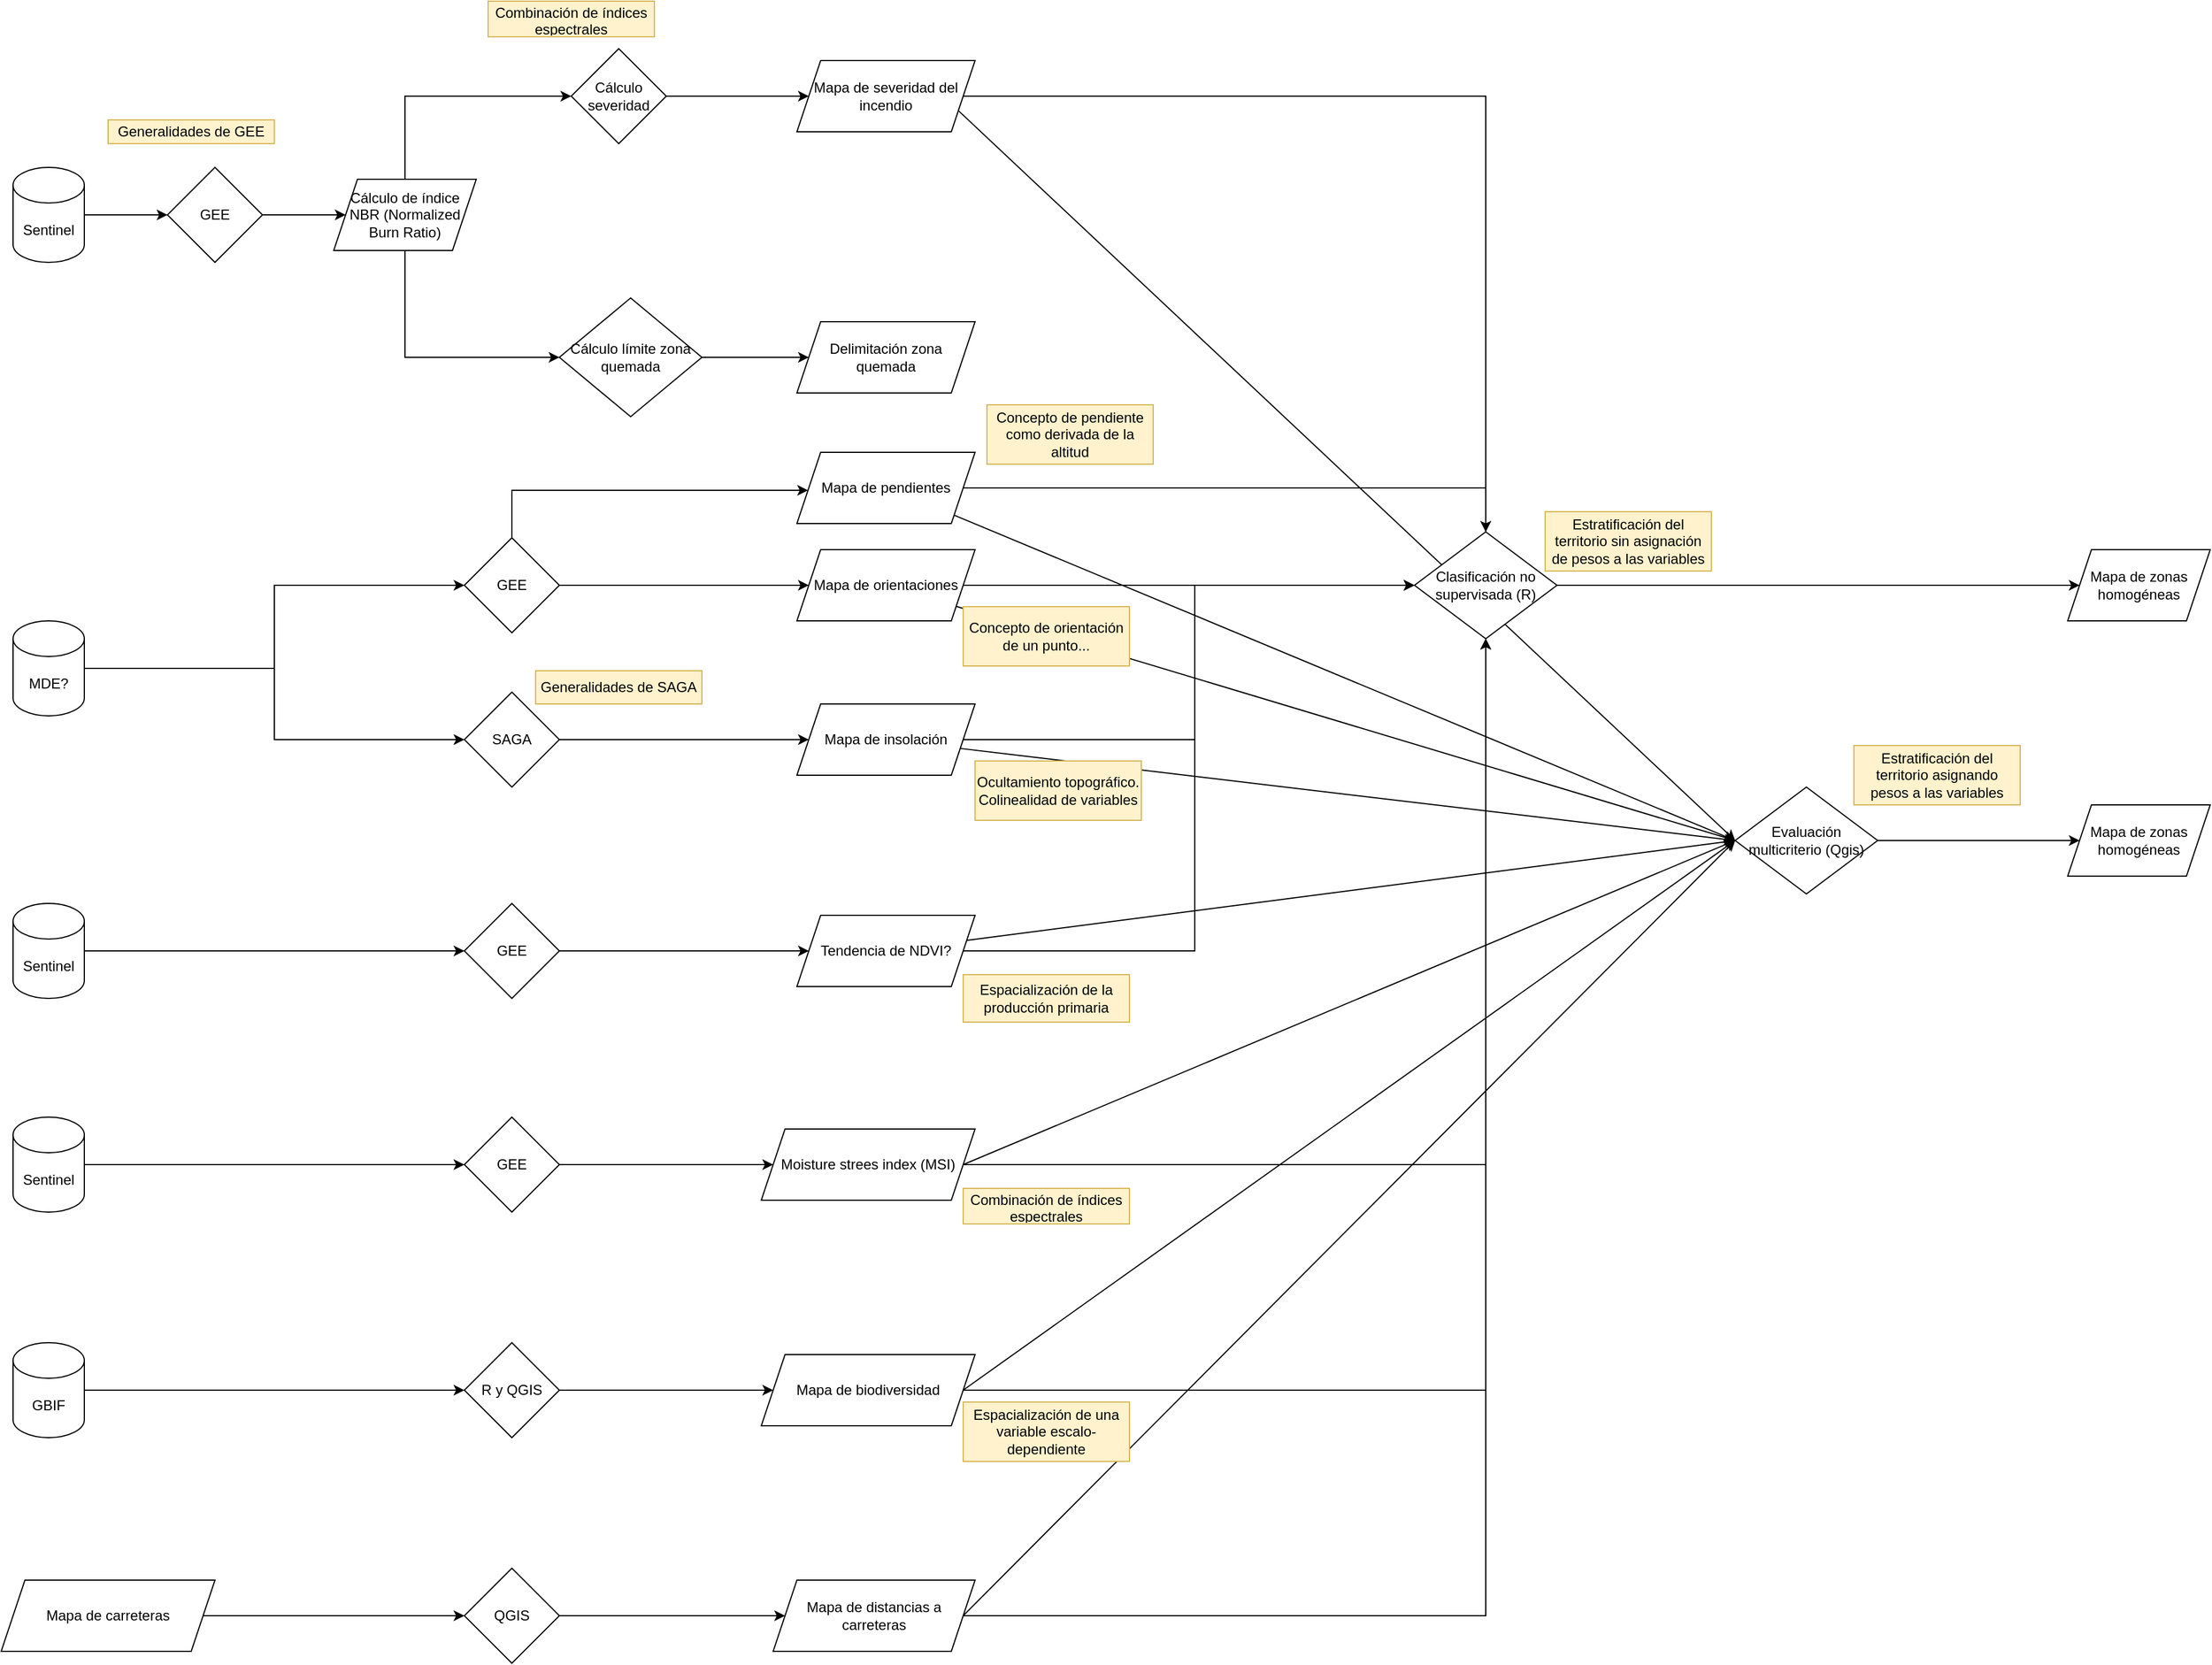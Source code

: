 <mxfile version="22.0.3" type="device">
  <diagram name="Page-1" id="RLXPpX8xVAkYoWyRRaVe">
    <mxGraphModel dx="2196" dy="1244" grid="1" gridSize="10" guides="1" tooltips="1" connect="1" arrows="1" fold="1" page="1" pageScale="1" pageWidth="2336" pageHeight="1654" math="0" shadow="0">
      <root>
        <mxCell id="0" />
        <mxCell id="1" parent="0" />
        <mxCell id="si1NSZ1jjE3bFnQ1OEnJ-4" value="" style="edgeStyle=orthogonalEdgeStyle;rounded=0;orthogonalLoop=1;jettySize=auto;html=1;" edge="1" parent="1" source="si1NSZ1jjE3bFnQ1OEnJ-2" target="si1NSZ1jjE3bFnQ1OEnJ-3">
          <mxGeometry relative="1" as="geometry" />
        </mxCell>
        <mxCell id="si1NSZ1jjE3bFnQ1OEnJ-2" value="Sentinel" style="shape=cylinder3;whiteSpace=wrap;html=1;boundedLbl=1;backgroundOutline=1;size=15;" vertex="1" parent="1">
          <mxGeometry x="70" y="280" width="60" height="80" as="geometry" />
        </mxCell>
        <mxCell id="si1NSZ1jjE3bFnQ1OEnJ-5" style="edgeStyle=orthogonalEdgeStyle;rounded=0;orthogonalLoop=1;jettySize=auto;html=1;" edge="1" parent="1" source="si1NSZ1jjE3bFnQ1OEnJ-3" target="si1NSZ1jjE3bFnQ1OEnJ-8">
          <mxGeometry relative="1" as="geometry">
            <mxPoint x="340" y="320" as="targetPoint" />
          </mxGeometry>
        </mxCell>
        <mxCell id="si1NSZ1jjE3bFnQ1OEnJ-3" value="GEE" style="rhombus;whiteSpace=wrap;html=1;" vertex="1" parent="1">
          <mxGeometry x="200" y="280" width="80" height="80" as="geometry" />
        </mxCell>
        <mxCell id="si1NSZ1jjE3bFnQ1OEnJ-11" style="edgeStyle=orthogonalEdgeStyle;rounded=0;orthogonalLoop=1;jettySize=auto;html=1;entryX=0;entryY=0.5;entryDx=0;entryDy=0;" edge="1" parent="1" source="si1NSZ1jjE3bFnQ1OEnJ-6" target="si1NSZ1jjE3bFnQ1OEnJ-10">
          <mxGeometry relative="1" as="geometry" />
        </mxCell>
        <mxCell id="si1NSZ1jjE3bFnQ1OEnJ-6" value="Cálculo severidad" style="rhombus;whiteSpace=wrap;html=1;rounded=0;" vertex="1" parent="1">
          <mxGeometry x="540" y="180" width="80" height="80" as="geometry" />
        </mxCell>
        <mxCell id="si1NSZ1jjE3bFnQ1OEnJ-12" value="" style="edgeStyle=orthogonalEdgeStyle;rounded=0;orthogonalLoop=1;jettySize=auto;html=1;" edge="1" parent="1" source="si1NSZ1jjE3bFnQ1OEnJ-8" target="si1NSZ1jjE3bFnQ1OEnJ-6">
          <mxGeometry relative="1" as="geometry">
            <Array as="points">
              <mxPoint x="400" y="220" />
            </Array>
          </mxGeometry>
        </mxCell>
        <mxCell id="si1NSZ1jjE3bFnQ1OEnJ-13" style="edgeStyle=orthogonalEdgeStyle;rounded=0;orthogonalLoop=1;jettySize=auto;html=1;entryX=0;entryY=0.5;entryDx=0;entryDy=0;exitX=0.5;exitY=1;exitDx=0;exitDy=0;" edge="1" parent="1" source="si1NSZ1jjE3bFnQ1OEnJ-8" target="si1NSZ1jjE3bFnQ1OEnJ-14">
          <mxGeometry relative="1" as="geometry">
            <mxPoint x="440" y="460" as="targetPoint" />
          </mxGeometry>
        </mxCell>
        <mxCell id="si1NSZ1jjE3bFnQ1OEnJ-8" value="Cálculo de índice NBR (Normalized Burn Ratio)" style="shape=parallelogram;perimeter=parallelogramPerimeter;whiteSpace=wrap;html=1;fixedSize=1;" vertex="1" parent="1">
          <mxGeometry x="340" y="290" width="120" height="60" as="geometry" />
        </mxCell>
        <mxCell id="si1NSZ1jjE3bFnQ1OEnJ-52" value="" style="edgeStyle=orthogonalEdgeStyle;rounded=0;orthogonalLoop=1;jettySize=auto;html=1;" edge="1" parent="1" source="si1NSZ1jjE3bFnQ1OEnJ-10" target="si1NSZ1jjE3bFnQ1OEnJ-51">
          <mxGeometry relative="1" as="geometry" />
        </mxCell>
        <mxCell id="si1NSZ1jjE3bFnQ1OEnJ-67" style="rounded=0;orthogonalLoop=1;jettySize=auto;html=1;exitX=1;exitY=0.75;exitDx=0;exitDy=0;elbow=vertical;entryX=0;entryY=0.5;entryDx=0;entryDy=0;" edge="1" parent="1" source="si1NSZ1jjE3bFnQ1OEnJ-10" target="si1NSZ1jjE3bFnQ1OEnJ-64">
          <mxGeometry relative="1" as="geometry">
            <mxPoint x="1000" y="370" as="targetPoint" />
          </mxGeometry>
        </mxCell>
        <mxCell id="si1NSZ1jjE3bFnQ1OEnJ-10" value="Mapa de severidad del incendio" style="shape=parallelogram;perimeter=parallelogramPerimeter;whiteSpace=wrap;html=1;fixedSize=1;" vertex="1" parent="1">
          <mxGeometry x="730" y="190" width="150" height="60" as="geometry" />
        </mxCell>
        <mxCell id="si1NSZ1jjE3bFnQ1OEnJ-14" value="Cálculo límite zona quemada" style="rhombus;whiteSpace=wrap;html=1;rounded=0;" vertex="1" parent="1">
          <mxGeometry x="530" y="390" width="120" height="100" as="geometry" />
        </mxCell>
        <mxCell id="si1NSZ1jjE3bFnQ1OEnJ-15" style="edgeStyle=orthogonalEdgeStyle;rounded=0;orthogonalLoop=1;jettySize=auto;html=1;entryX=0;entryY=0.5;entryDx=0;entryDy=0;" edge="1" parent="1" target="si1NSZ1jjE3bFnQ1OEnJ-16" source="si1NSZ1jjE3bFnQ1OEnJ-14">
          <mxGeometry relative="1" as="geometry">
            <mxPoint x="640" y="440" as="sourcePoint" />
          </mxGeometry>
        </mxCell>
        <mxCell id="si1NSZ1jjE3bFnQ1OEnJ-16" value="Delimitación zona quemada" style="shape=parallelogram;perimeter=parallelogramPerimeter;whiteSpace=wrap;html=1;fixedSize=1;" vertex="1" parent="1">
          <mxGeometry x="730" y="410" width="150" height="60" as="geometry" />
        </mxCell>
        <mxCell id="si1NSZ1jjE3bFnQ1OEnJ-19" value="" style="edgeStyle=orthogonalEdgeStyle;rounded=0;orthogonalLoop=1;jettySize=auto;html=1;" edge="1" parent="1" source="si1NSZ1jjE3bFnQ1OEnJ-17" target="si1NSZ1jjE3bFnQ1OEnJ-18">
          <mxGeometry relative="1" as="geometry" />
        </mxCell>
        <mxCell id="si1NSZ1jjE3bFnQ1OEnJ-26" style="edgeStyle=orthogonalEdgeStyle;rounded=0;orthogonalLoop=1;jettySize=auto;html=1;entryX=0;entryY=0.5;entryDx=0;entryDy=0;" edge="1" parent="1" source="si1NSZ1jjE3bFnQ1OEnJ-17" target="si1NSZ1jjE3bFnQ1OEnJ-24">
          <mxGeometry relative="1" as="geometry" />
        </mxCell>
        <mxCell id="si1NSZ1jjE3bFnQ1OEnJ-17" value="MDE?" style="shape=cylinder3;whiteSpace=wrap;html=1;boundedLbl=1;backgroundOutline=1;size=15;" vertex="1" parent="1">
          <mxGeometry x="70" y="662" width="60" height="80" as="geometry" />
        </mxCell>
        <mxCell id="si1NSZ1jjE3bFnQ1OEnJ-21" style="edgeStyle=orthogonalEdgeStyle;rounded=0;orthogonalLoop=1;jettySize=auto;html=1;" edge="1" parent="1" source="si1NSZ1jjE3bFnQ1OEnJ-18" target="si1NSZ1jjE3bFnQ1OEnJ-20">
          <mxGeometry relative="1" as="geometry">
            <mxPoint x="680" y="560" as="targetPoint" />
            <Array as="points">
              <mxPoint x="490" y="552" />
            </Array>
          </mxGeometry>
        </mxCell>
        <mxCell id="si1NSZ1jjE3bFnQ1OEnJ-23" style="edgeStyle=orthogonalEdgeStyle;rounded=0;orthogonalLoop=1;jettySize=auto;html=1;entryX=0;entryY=0.5;entryDx=0;entryDy=0;" edge="1" parent="1" source="si1NSZ1jjE3bFnQ1OEnJ-18" target="si1NSZ1jjE3bFnQ1OEnJ-22">
          <mxGeometry relative="1" as="geometry" />
        </mxCell>
        <mxCell id="si1NSZ1jjE3bFnQ1OEnJ-18" value="GEE" style="rhombus;whiteSpace=wrap;html=1;" vertex="1" parent="1">
          <mxGeometry x="450" y="592" width="80" height="80" as="geometry" />
        </mxCell>
        <mxCell id="si1NSZ1jjE3bFnQ1OEnJ-54" style="edgeStyle=orthogonalEdgeStyle;rounded=0;orthogonalLoop=1;jettySize=auto;html=1;" edge="1" parent="1" source="si1NSZ1jjE3bFnQ1OEnJ-20" target="si1NSZ1jjE3bFnQ1OEnJ-51">
          <mxGeometry relative="1" as="geometry">
            <Array as="points">
              <mxPoint x="1310" y="550" />
            </Array>
          </mxGeometry>
        </mxCell>
        <mxCell id="si1NSZ1jjE3bFnQ1OEnJ-69" style="rounded=0;orthogonalLoop=1;jettySize=auto;html=1;entryX=0;entryY=0.5;entryDx=0;entryDy=0;exitX=1;exitY=1;exitDx=0;exitDy=0;" edge="1" parent="1" source="si1NSZ1jjE3bFnQ1OEnJ-20" target="si1NSZ1jjE3bFnQ1OEnJ-64">
          <mxGeometry relative="1" as="geometry" />
        </mxCell>
        <mxCell id="si1NSZ1jjE3bFnQ1OEnJ-20" value="Mapa de pendientes" style="shape=parallelogram;perimeter=parallelogramPerimeter;whiteSpace=wrap;html=1;fixedSize=1;" vertex="1" parent="1">
          <mxGeometry x="730" y="520" width="150" height="60" as="geometry" />
        </mxCell>
        <mxCell id="si1NSZ1jjE3bFnQ1OEnJ-55" style="edgeStyle=orthogonalEdgeStyle;rounded=0;orthogonalLoop=1;jettySize=auto;html=1;exitX=1;exitY=0.5;exitDx=0;exitDy=0;entryX=0;entryY=0.5;entryDx=0;entryDy=0;" edge="1" parent="1" source="si1NSZ1jjE3bFnQ1OEnJ-22" target="si1NSZ1jjE3bFnQ1OEnJ-51">
          <mxGeometry relative="1" as="geometry" />
        </mxCell>
        <mxCell id="si1NSZ1jjE3bFnQ1OEnJ-70" style="rounded=0;orthogonalLoop=1;jettySize=auto;html=1;entryX=0;entryY=0.5;entryDx=0;entryDy=0;" edge="1" parent="1" source="si1NSZ1jjE3bFnQ1OEnJ-22" target="si1NSZ1jjE3bFnQ1OEnJ-64">
          <mxGeometry relative="1" as="geometry" />
        </mxCell>
        <mxCell id="si1NSZ1jjE3bFnQ1OEnJ-22" value="Mapa de orientaciones" style="shape=parallelogram;perimeter=parallelogramPerimeter;whiteSpace=wrap;html=1;fixedSize=1;" vertex="1" parent="1">
          <mxGeometry x="730" y="602" width="150" height="60" as="geometry" />
        </mxCell>
        <mxCell id="si1NSZ1jjE3bFnQ1OEnJ-28" style="edgeStyle=orthogonalEdgeStyle;rounded=0;orthogonalLoop=1;jettySize=auto;html=1;entryX=0;entryY=0.5;entryDx=0;entryDy=0;" edge="1" parent="1" source="si1NSZ1jjE3bFnQ1OEnJ-24" target="si1NSZ1jjE3bFnQ1OEnJ-27">
          <mxGeometry relative="1" as="geometry" />
        </mxCell>
        <mxCell id="si1NSZ1jjE3bFnQ1OEnJ-24" value="SAGA" style="rhombus;whiteSpace=wrap;html=1;" vertex="1" parent="1">
          <mxGeometry x="450" y="722" width="80" height="80" as="geometry" />
        </mxCell>
        <mxCell id="si1NSZ1jjE3bFnQ1OEnJ-57" style="edgeStyle=orthogonalEdgeStyle;rounded=0;orthogonalLoop=1;jettySize=auto;html=1;entryX=0;entryY=0.5;entryDx=0;entryDy=0;" edge="1" parent="1" source="si1NSZ1jjE3bFnQ1OEnJ-27" target="si1NSZ1jjE3bFnQ1OEnJ-51">
          <mxGeometry relative="1" as="geometry" />
        </mxCell>
        <mxCell id="si1NSZ1jjE3bFnQ1OEnJ-71" style="rounded=0;orthogonalLoop=1;jettySize=auto;html=1;entryX=0;entryY=0.5;entryDx=0;entryDy=0;" edge="1" parent="1" source="si1NSZ1jjE3bFnQ1OEnJ-27" target="si1NSZ1jjE3bFnQ1OEnJ-64">
          <mxGeometry relative="1" as="geometry">
            <mxPoint x="1500" y="790" as="targetPoint" />
          </mxGeometry>
        </mxCell>
        <mxCell id="si1NSZ1jjE3bFnQ1OEnJ-27" value="Mapa de insolación" style="shape=parallelogram;perimeter=parallelogramPerimeter;whiteSpace=wrap;html=1;fixedSize=1;" vertex="1" parent="1">
          <mxGeometry x="730" y="732" width="150" height="60" as="geometry" />
        </mxCell>
        <mxCell id="si1NSZ1jjE3bFnQ1OEnJ-29" value="" style="edgeStyle=orthogonalEdgeStyle;rounded=0;orthogonalLoop=1;jettySize=auto;html=1;" edge="1" parent="1" source="si1NSZ1jjE3bFnQ1OEnJ-30" target="si1NSZ1jjE3bFnQ1OEnJ-31">
          <mxGeometry relative="1" as="geometry" />
        </mxCell>
        <mxCell id="si1NSZ1jjE3bFnQ1OEnJ-30" value="Sentinel" style="shape=cylinder3;whiteSpace=wrap;html=1;boundedLbl=1;backgroundOutline=1;size=15;" vertex="1" parent="1">
          <mxGeometry x="70" y="900" width="60" height="80" as="geometry" />
        </mxCell>
        <mxCell id="si1NSZ1jjE3bFnQ1OEnJ-33" style="edgeStyle=orthogonalEdgeStyle;rounded=0;orthogonalLoop=1;jettySize=auto;html=1;entryX=0;entryY=0.5;entryDx=0;entryDy=0;" edge="1" parent="1" source="si1NSZ1jjE3bFnQ1OEnJ-31" target="si1NSZ1jjE3bFnQ1OEnJ-32">
          <mxGeometry relative="1" as="geometry" />
        </mxCell>
        <mxCell id="si1NSZ1jjE3bFnQ1OEnJ-31" value="GEE" style="rhombus;whiteSpace=wrap;html=1;" vertex="1" parent="1">
          <mxGeometry x="450" y="900" width="80" height="80" as="geometry" />
        </mxCell>
        <mxCell id="si1NSZ1jjE3bFnQ1OEnJ-58" style="edgeStyle=orthogonalEdgeStyle;rounded=0;orthogonalLoop=1;jettySize=auto;html=1;entryX=0;entryY=0.5;entryDx=0;entryDy=0;" edge="1" parent="1" source="si1NSZ1jjE3bFnQ1OEnJ-32" target="si1NSZ1jjE3bFnQ1OEnJ-51">
          <mxGeometry relative="1" as="geometry" />
        </mxCell>
        <mxCell id="si1NSZ1jjE3bFnQ1OEnJ-72" style="rounded=0;orthogonalLoop=1;jettySize=auto;html=1;entryX=0;entryY=0.5;entryDx=0;entryDy=0;" edge="1" parent="1" source="si1NSZ1jjE3bFnQ1OEnJ-32" target="si1NSZ1jjE3bFnQ1OEnJ-64">
          <mxGeometry relative="1" as="geometry" />
        </mxCell>
        <mxCell id="si1NSZ1jjE3bFnQ1OEnJ-32" value="Tendencia de NDVI?" style="shape=parallelogram;perimeter=parallelogramPerimeter;whiteSpace=wrap;html=1;fixedSize=1;" vertex="1" parent="1">
          <mxGeometry x="730" y="910" width="150" height="60" as="geometry" />
        </mxCell>
        <mxCell id="si1NSZ1jjE3bFnQ1OEnJ-34" value="" style="edgeStyle=orthogonalEdgeStyle;rounded=0;orthogonalLoop=1;jettySize=auto;html=1;" edge="1" parent="1" source="si1NSZ1jjE3bFnQ1OEnJ-35" target="si1NSZ1jjE3bFnQ1OEnJ-37">
          <mxGeometry relative="1" as="geometry" />
        </mxCell>
        <mxCell id="si1NSZ1jjE3bFnQ1OEnJ-35" value="Sentinel" style="shape=cylinder3;whiteSpace=wrap;html=1;boundedLbl=1;backgroundOutline=1;size=15;" vertex="1" parent="1">
          <mxGeometry x="70" y="1080" width="60" height="80" as="geometry" />
        </mxCell>
        <mxCell id="si1NSZ1jjE3bFnQ1OEnJ-36" style="edgeStyle=orthogonalEdgeStyle;rounded=0;orthogonalLoop=1;jettySize=auto;html=1;entryX=0;entryY=0.5;entryDx=0;entryDy=0;" edge="1" parent="1" source="si1NSZ1jjE3bFnQ1OEnJ-37" target="si1NSZ1jjE3bFnQ1OEnJ-38">
          <mxGeometry relative="1" as="geometry" />
        </mxCell>
        <mxCell id="si1NSZ1jjE3bFnQ1OEnJ-37" value="GEE" style="rhombus;whiteSpace=wrap;html=1;" vertex="1" parent="1">
          <mxGeometry x="450" y="1080" width="80" height="80" as="geometry" />
        </mxCell>
        <mxCell id="si1NSZ1jjE3bFnQ1OEnJ-59" style="edgeStyle=orthogonalEdgeStyle;rounded=0;orthogonalLoop=1;jettySize=auto;html=1;entryX=0.5;entryY=1;entryDx=0;entryDy=0;" edge="1" parent="1" source="si1NSZ1jjE3bFnQ1OEnJ-38" target="si1NSZ1jjE3bFnQ1OEnJ-51">
          <mxGeometry relative="1" as="geometry" />
        </mxCell>
        <mxCell id="si1NSZ1jjE3bFnQ1OEnJ-73" style="rounded=0;orthogonalLoop=1;jettySize=auto;html=1;entryX=0;entryY=0.5;entryDx=0;entryDy=0;exitX=1;exitY=0.5;exitDx=0;exitDy=0;" edge="1" parent="1" source="si1NSZ1jjE3bFnQ1OEnJ-38" target="si1NSZ1jjE3bFnQ1OEnJ-64">
          <mxGeometry relative="1" as="geometry" />
        </mxCell>
        <mxCell id="si1NSZ1jjE3bFnQ1OEnJ-38" value="Moisture strees index (MSI)" style="shape=parallelogram;perimeter=parallelogramPerimeter;whiteSpace=wrap;html=1;fixedSize=1;" vertex="1" parent="1">
          <mxGeometry x="700" y="1090" width="180" height="60" as="geometry" />
        </mxCell>
        <mxCell id="si1NSZ1jjE3bFnQ1OEnJ-39" value="" style="edgeStyle=orthogonalEdgeStyle;rounded=0;orthogonalLoop=1;jettySize=auto;html=1;" edge="1" parent="1" source="si1NSZ1jjE3bFnQ1OEnJ-40" target="si1NSZ1jjE3bFnQ1OEnJ-42">
          <mxGeometry relative="1" as="geometry" />
        </mxCell>
        <mxCell id="si1NSZ1jjE3bFnQ1OEnJ-40" value="GBIF" style="shape=cylinder3;whiteSpace=wrap;html=1;boundedLbl=1;backgroundOutline=1;size=15;" vertex="1" parent="1">
          <mxGeometry x="70" y="1270" width="60" height="80" as="geometry" />
        </mxCell>
        <mxCell id="si1NSZ1jjE3bFnQ1OEnJ-41" style="edgeStyle=orthogonalEdgeStyle;rounded=0;orthogonalLoop=1;jettySize=auto;html=1;entryX=0;entryY=0.5;entryDx=0;entryDy=0;" edge="1" parent="1" source="si1NSZ1jjE3bFnQ1OEnJ-42" target="si1NSZ1jjE3bFnQ1OEnJ-43">
          <mxGeometry relative="1" as="geometry" />
        </mxCell>
        <mxCell id="si1NSZ1jjE3bFnQ1OEnJ-42" value="R y QGIS" style="rhombus;whiteSpace=wrap;html=1;" vertex="1" parent="1">
          <mxGeometry x="450" y="1270" width="80" height="80" as="geometry" />
        </mxCell>
        <mxCell id="si1NSZ1jjE3bFnQ1OEnJ-60" style="edgeStyle=orthogonalEdgeStyle;rounded=0;orthogonalLoop=1;jettySize=auto;html=1;entryX=0.5;entryY=1;entryDx=0;entryDy=0;" edge="1" parent="1" source="si1NSZ1jjE3bFnQ1OEnJ-43" target="si1NSZ1jjE3bFnQ1OEnJ-51">
          <mxGeometry relative="1" as="geometry">
            <mxPoint x="1310" y="800" as="targetPoint" />
          </mxGeometry>
        </mxCell>
        <mxCell id="si1NSZ1jjE3bFnQ1OEnJ-74" style="rounded=0;orthogonalLoop=1;jettySize=auto;html=1;exitX=1;exitY=0.5;exitDx=0;exitDy=0;entryX=0;entryY=0.5;entryDx=0;entryDy=0;" edge="1" parent="1" source="si1NSZ1jjE3bFnQ1OEnJ-43" target="si1NSZ1jjE3bFnQ1OEnJ-64">
          <mxGeometry relative="1" as="geometry">
            <mxPoint x="1500" y="790" as="targetPoint" />
          </mxGeometry>
        </mxCell>
        <mxCell id="si1NSZ1jjE3bFnQ1OEnJ-43" value="Mapa de biodiversidad" style="shape=parallelogram;perimeter=parallelogramPerimeter;whiteSpace=wrap;html=1;fixedSize=1;" vertex="1" parent="1">
          <mxGeometry x="700" y="1280" width="180" height="60" as="geometry" />
        </mxCell>
        <mxCell id="si1NSZ1jjE3bFnQ1OEnJ-44" value="" style="edgeStyle=orthogonalEdgeStyle;rounded=0;orthogonalLoop=1;jettySize=auto;html=1;exitX=1;exitY=0.5;exitDx=0;exitDy=0;" edge="1" parent="1" source="si1NSZ1jjE3bFnQ1OEnJ-49" target="si1NSZ1jjE3bFnQ1OEnJ-47">
          <mxGeometry relative="1" as="geometry">
            <mxPoint x="230" y="1500" as="sourcePoint" />
          </mxGeometry>
        </mxCell>
        <mxCell id="si1NSZ1jjE3bFnQ1OEnJ-46" style="edgeStyle=orthogonalEdgeStyle;rounded=0;orthogonalLoop=1;jettySize=auto;html=1;entryX=0;entryY=0.5;entryDx=0;entryDy=0;" edge="1" parent="1" source="si1NSZ1jjE3bFnQ1OEnJ-47" target="si1NSZ1jjE3bFnQ1OEnJ-48">
          <mxGeometry relative="1" as="geometry" />
        </mxCell>
        <mxCell id="si1NSZ1jjE3bFnQ1OEnJ-47" value="QGIS" style="rhombus;whiteSpace=wrap;html=1;" vertex="1" parent="1">
          <mxGeometry x="450" y="1460" width="80" height="80" as="geometry" />
        </mxCell>
        <mxCell id="si1NSZ1jjE3bFnQ1OEnJ-61" style="edgeStyle=orthogonalEdgeStyle;rounded=0;orthogonalLoop=1;jettySize=auto;html=1;entryX=0.5;entryY=1;entryDx=0;entryDy=0;" edge="1" parent="1" source="si1NSZ1jjE3bFnQ1OEnJ-48" target="si1NSZ1jjE3bFnQ1OEnJ-51">
          <mxGeometry relative="1" as="geometry" />
        </mxCell>
        <mxCell id="si1NSZ1jjE3bFnQ1OEnJ-75" style="rounded=0;orthogonalLoop=1;jettySize=auto;html=1;entryX=0;entryY=0.5;entryDx=0;entryDy=0;exitX=1;exitY=0.5;exitDx=0;exitDy=0;" edge="1" parent="1" source="si1NSZ1jjE3bFnQ1OEnJ-48" target="si1NSZ1jjE3bFnQ1OEnJ-64">
          <mxGeometry relative="1" as="geometry" />
        </mxCell>
        <mxCell id="si1NSZ1jjE3bFnQ1OEnJ-48" value="Mapa de distancias a carreteras" style="shape=parallelogram;perimeter=parallelogramPerimeter;whiteSpace=wrap;html=1;fixedSize=1;" vertex="1" parent="1">
          <mxGeometry x="710" y="1470" width="170" height="60" as="geometry" />
        </mxCell>
        <mxCell id="si1NSZ1jjE3bFnQ1OEnJ-49" value="Mapa de carreteras" style="shape=parallelogram;perimeter=parallelogramPerimeter;whiteSpace=wrap;html=1;fixedSize=1;" vertex="1" parent="1">
          <mxGeometry x="60" y="1470" width="180" height="60" as="geometry" />
        </mxCell>
        <mxCell id="si1NSZ1jjE3bFnQ1OEnJ-63" style="edgeStyle=orthogonalEdgeStyle;rounded=0;orthogonalLoop=1;jettySize=auto;html=1;" edge="1" parent="1" source="si1NSZ1jjE3bFnQ1OEnJ-51" target="si1NSZ1jjE3bFnQ1OEnJ-62">
          <mxGeometry relative="1" as="geometry" />
        </mxCell>
        <mxCell id="si1NSZ1jjE3bFnQ1OEnJ-51" value="Clasificación no supervisada (R)" style="rhombus;whiteSpace=wrap;html=1;" vertex="1" parent="1">
          <mxGeometry x="1250" y="587" width="120" height="90" as="geometry" />
        </mxCell>
        <mxCell id="si1NSZ1jjE3bFnQ1OEnJ-62" value="Mapa de zonas homogéneas" style="shape=parallelogram;perimeter=parallelogramPerimeter;whiteSpace=wrap;html=1;fixedSize=1;" vertex="1" parent="1">
          <mxGeometry x="1800" y="602" width="120" height="60" as="geometry" />
        </mxCell>
        <mxCell id="si1NSZ1jjE3bFnQ1OEnJ-77" style="edgeStyle=orthogonalEdgeStyle;rounded=0;orthogonalLoop=1;jettySize=auto;html=1;entryX=0;entryY=0.5;entryDx=0;entryDy=0;" edge="1" parent="1" source="si1NSZ1jjE3bFnQ1OEnJ-64" target="si1NSZ1jjE3bFnQ1OEnJ-76">
          <mxGeometry relative="1" as="geometry" />
        </mxCell>
        <mxCell id="si1NSZ1jjE3bFnQ1OEnJ-64" value="Evaluación multicriterio (Qgis)" style="rhombus;whiteSpace=wrap;html=1;" vertex="1" parent="1">
          <mxGeometry x="1520" y="802" width="120" height="90" as="geometry" />
        </mxCell>
        <mxCell id="si1NSZ1jjE3bFnQ1OEnJ-76" value="Mapa de zonas homogéneas" style="shape=parallelogram;perimeter=parallelogramPerimeter;whiteSpace=wrap;html=1;fixedSize=1;" vertex="1" parent="1">
          <mxGeometry x="1800" y="817" width="120" height="60" as="geometry" />
        </mxCell>
        <mxCell id="si1NSZ1jjE3bFnQ1OEnJ-78" value="Generalidades de GEE" style="text;html=1;strokeColor=#d6b656;fillColor=#fff2cc;align=center;verticalAlign=middle;whiteSpace=wrap;overflow=hidden;" vertex="1" parent="1">
          <mxGeometry x="150" y="240" width="140" height="20" as="geometry" />
        </mxCell>
        <mxCell id="si1NSZ1jjE3bFnQ1OEnJ-79" value="Combinación de índices espectrales" style="text;html=1;strokeColor=#d6b656;fillColor=#fff2cc;align=center;verticalAlign=middle;whiteSpace=wrap;overflow=hidden;" vertex="1" parent="1">
          <mxGeometry x="470" y="140" width="140" height="30" as="geometry" />
        </mxCell>
        <mxCell id="si1NSZ1jjE3bFnQ1OEnJ-80" value="Concepto de pendiente como derivada de la altitud" style="text;html=1;strokeColor=#d6b656;fillColor=#fff2cc;align=center;verticalAlign=middle;whiteSpace=wrap;overflow=hidden;" vertex="1" parent="1">
          <mxGeometry x="890" y="480" width="140" height="50" as="geometry" />
        </mxCell>
        <mxCell id="si1NSZ1jjE3bFnQ1OEnJ-81" value="Concepto de orientación de un punto..." style="text;html=1;strokeColor=#d6b656;fillColor=#fff2cc;align=center;verticalAlign=middle;whiteSpace=wrap;overflow=hidden;" vertex="1" parent="1">
          <mxGeometry x="870" y="650" width="140" height="50" as="geometry" />
        </mxCell>
        <mxCell id="si1NSZ1jjE3bFnQ1OEnJ-82" value="Ocultamiento topográfico.&lt;br&gt;Colinealidad de variables" style="text;html=1;strokeColor=#d6b656;fillColor=#fff2cc;align=center;verticalAlign=middle;whiteSpace=wrap;overflow=hidden;" vertex="1" parent="1">
          <mxGeometry x="880" y="780" width="140" height="50" as="geometry" />
        </mxCell>
        <mxCell id="si1NSZ1jjE3bFnQ1OEnJ-83" value="Generalidades de SAGA" style="text;html=1;strokeColor=#d6b656;fillColor=#fff2cc;align=center;verticalAlign=middle;whiteSpace=wrap;overflow=hidden;" vertex="1" parent="1">
          <mxGeometry x="510" y="704" width="140" height="28" as="geometry" />
        </mxCell>
        <mxCell id="si1NSZ1jjE3bFnQ1OEnJ-85" value="Espacialización de la producción primaria" style="text;html=1;strokeColor=#d6b656;fillColor=#fff2cc;align=center;verticalAlign=middle;whiteSpace=wrap;overflow=hidden;" vertex="1" parent="1">
          <mxGeometry x="870" y="960" width="140" height="40" as="geometry" />
        </mxCell>
        <mxCell id="si1NSZ1jjE3bFnQ1OEnJ-86" value="Combinación de índices espectrales" style="text;html=1;strokeColor=#d6b656;fillColor=#fff2cc;align=center;verticalAlign=middle;whiteSpace=wrap;overflow=hidden;" vertex="1" parent="1">
          <mxGeometry x="870" y="1140" width="140" height="30" as="geometry" />
        </mxCell>
        <mxCell id="si1NSZ1jjE3bFnQ1OEnJ-87" value="Espacialización de una variable escalo-dependiente" style="text;html=1;strokeColor=#d6b656;fillColor=#fff2cc;align=center;verticalAlign=middle;whiteSpace=wrap;overflow=hidden;" vertex="1" parent="1">
          <mxGeometry x="870" y="1320" width="140" height="50" as="geometry" />
        </mxCell>
        <mxCell id="si1NSZ1jjE3bFnQ1OEnJ-90" value="Estratificación del territorio sin asignación de pesos a las variables" style="text;html=1;strokeColor=#d6b656;fillColor=#fff2cc;align=center;verticalAlign=middle;whiteSpace=wrap;overflow=hidden;" vertex="1" parent="1">
          <mxGeometry x="1360" y="570" width="140" height="50" as="geometry" />
        </mxCell>
        <mxCell id="si1NSZ1jjE3bFnQ1OEnJ-91" value="Estratificación del territorio asignando pesos a las variables" style="text;html=1;strokeColor=#d6b656;fillColor=#fff2cc;align=center;verticalAlign=middle;whiteSpace=wrap;overflow=hidden;" vertex="1" parent="1">
          <mxGeometry x="1620" y="767" width="140" height="50" as="geometry" />
        </mxCell>
      </root>
    </mxGraphModel>
  </diagram>
</mxfile>
